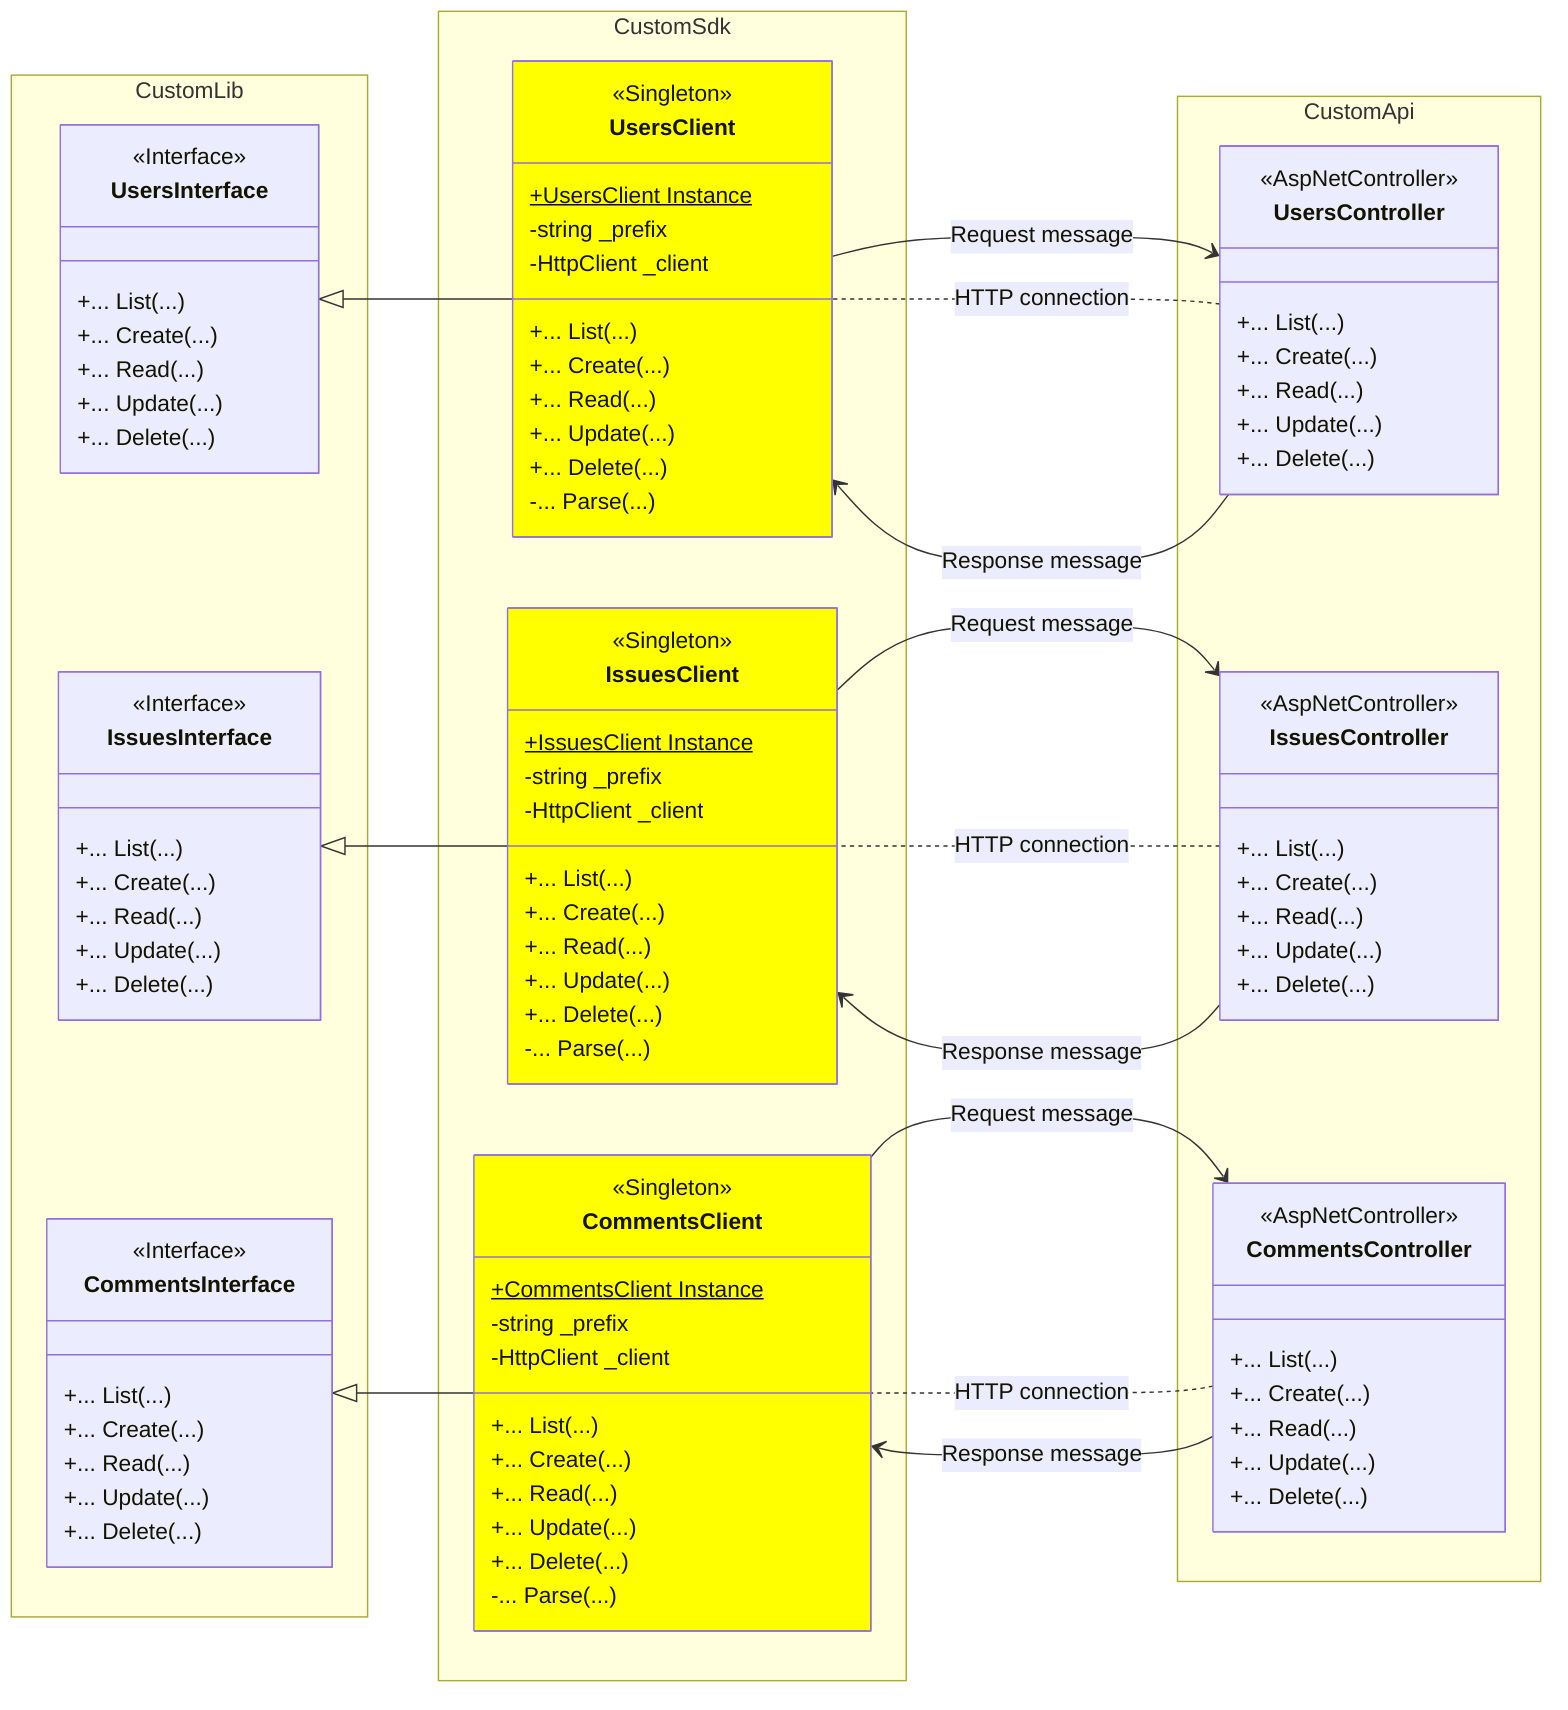 classDiagram

    direction RL

    namespace CustomApi {
        class UsersController {
            <<AspNetController>>
            +... List(...)
            +... Create(...)
            +... Read(...)
            +... Update(...)
            +... Delete(...)
        }
        class IssuesController {
            <<AspNetController>>
            +... List(...)
            +... Create(...)
            +... Read(...)
            +... Update(...)
            +... Delete(...)
        }
        class CommentsController {
            <<AspNetController>>
            +... List(...)
            +... Create(...)
            +... Read(...)
            +... Update(...)
            +... Delete(...)
        }
    }

    namespace CustomLib {
        class UsersInterface {
            <<Interface>>
            +... List(...)
            +... Create(...)
            +... Read(...)
            +... Update(...)
            +... Delete(...)
        }
        class IssuesInterface {
            <<Interface>>
            +... List(...)
            +... Create(...)
            +... Read(...)
            +... Update(...)
            +... Delete(...)
        }
        class CommentsInterface {
            <<Interface>>
            +... List(...)
            +... Create(...)
            +... Read(...)
            +... Update(...)
            +... Delete(...)
        }
    }

    namespace CustomSdk {
        class UsersClient {
            <<Singleton>>
            +UsersClient Instance$
            -string _prefix
            -HttpClient _client
            +... List(...)
            +... Create(...)
            +... Read(...)
            +... Update(...)
            +... Delete(...)
            -... Parse(...)
        }
        class IssuesClient {
            <<Singleton>>
            +IssuesClient Instance$
            -string _prefix
            -HttpClient _client
            +... List(...)
            +... Create(...)
            +... Read(...)
            +... Update(...)
            +... Delete(...)
            -... Parse(...)
        }
        class CommentsClient {
            <<Singleton>>
            +CommentsClient Instance$
            -string _prefix
            -HttpClient _client
            +... List(...)
            +... Create(...)
            +... Read(...)
            +... Update(...)
            +... Delete(...)
            -... Parse(...)
        }
    }

    UsersController <-- UsersClient : Request message
    UsersController .. UsersClient : HTTP connection
    UsersController --> UsersClient : Response message

    UsersClient --|> UsersInterface

    IssuesController <-- IssuesClient : Request message
    IssuesController .. IssuesClient : HTTP connection
    IssuesController --> IssuesClient : Response message

    IssuesClient --|> IssuesInterface

    CommentsController <-- CommentsClient : Request message
    CommentsController .. CommentsClient : HTTP connection
    CommentsController --> CommentsClient : Response message

    CommentsClient --|> CommentsInterface

    style UsersClient fill:yellow
    style IssuesClient fill:yellow
    style CommentsClient fill:yellow